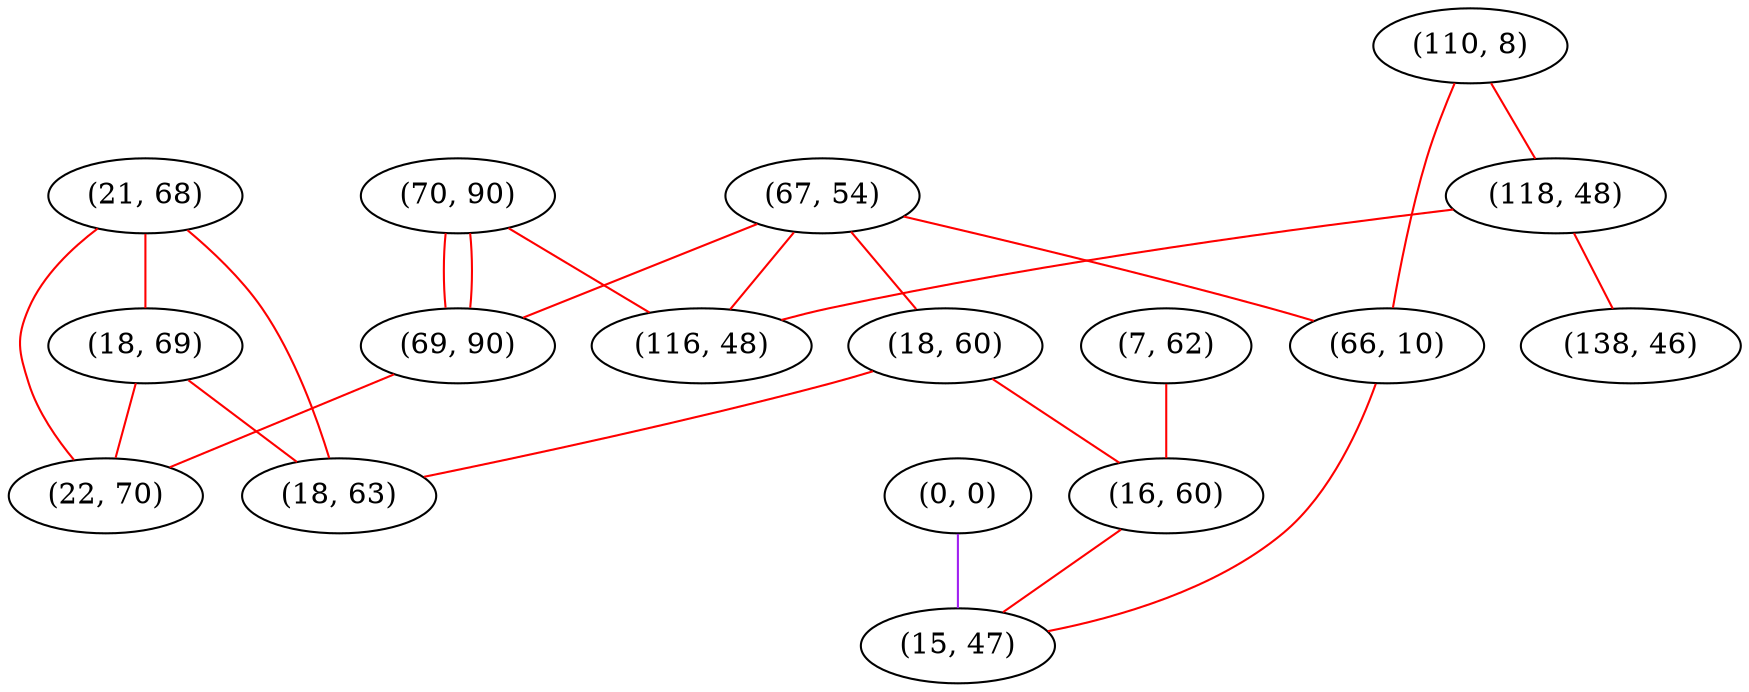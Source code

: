 graph "" {
"(21, 68)";
"(70, 90)";
"(67, 54)";
"(110, 8)";
"(118, 48)";
"(0, 0)";
"(66, 10)";
"(18, 69)";
"(7, 62)";
"(138, 46)";
"(69, 90)";
"(18, 60)";
"(22, 70)";
"(18, 63)";
"(16, 60)";
"(15, 47)";
"(116, 48)";
"(21, 68)" -- "(18, 63)"  [color=red, key=0, weight=1];
"(21, 68)" -- "(18, 69)"  [color=red, key=0, weight=1];
"(21, 68)" -- "(22, 70)"  [color=red, key=0, weight=1];
"(70, 90)" -- "(69, 90)"  [color=red, key=0, weight=1];
"(70, 90)" -- "(69, 90)"  [color=red, key=1, weight=1];
"(70, 90)" -- "(116, 48)"  [color=red, key=0, weight=1];
"(67, 54)" -- "(116, 48)"  [color=red, key=0, weight=1];
"(67, 54)" -- "(69, 90)"  [color=red, key=0, weight=1];
"(67, 54)" -- "(18, 60)"  [color=red, key=0, weight=1];
"(67, 54)" -- "(66, 10)"  [color=red, key=0, weight=1];
"(110, 8)" -- "(118, 48)"  [color=red, key=0, weight=1];
"(110, 8)" -- "(66, 10)"  [color=red, key=0, weight=1];
"(118, 48)" -- "(138, 46)"  [color=red, key=0, weight=1];
"(118, 48)" -- "(116, 48)"  [color=red, key=0, weight=1];
"(0, 0)" -- "(15, 47)"  [color=purple, key=0, weight=4];
"(66, 10)" -- "(15, 47)"  [color=red, key=0, weight=1];
"(18, 69)" -- "(18, 63)"  [color=red, key=0, weight=1];
"(18, 69)" -- "(22, 70)"  [color=red, key=0, weight=1];
"(7, 62)" -- "(16, 60)"  [color=red, key=0, weight=1];
"(69, 90)" -- "(22, 70)"  [color=red, key=0, weight=1];
"(18, 60)" -- "(18, 63)"  [color=red, key=0, weight=1];
"(18, 60)" -- "(16, 60)"  [color=red, key=0, weight=1];
"(16, 60)" -- "(15, 47)"  [color=red, key=0, weight=1];
}
